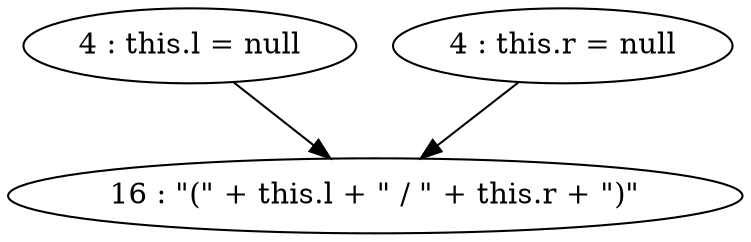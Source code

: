 digraph G {
"4 : this.l = null"
"4 : this.l = null" -> "16 : \"(\" + this.l + \" / \" + this.r + \")\""
"4 : this.r = null"
"4 : this.r = null" -> "16 : \"(\" + this.l + \" / \" + this.r + \")\""
"16 : \"(\" + this.l + \" / \" + this.r + \")\""
}